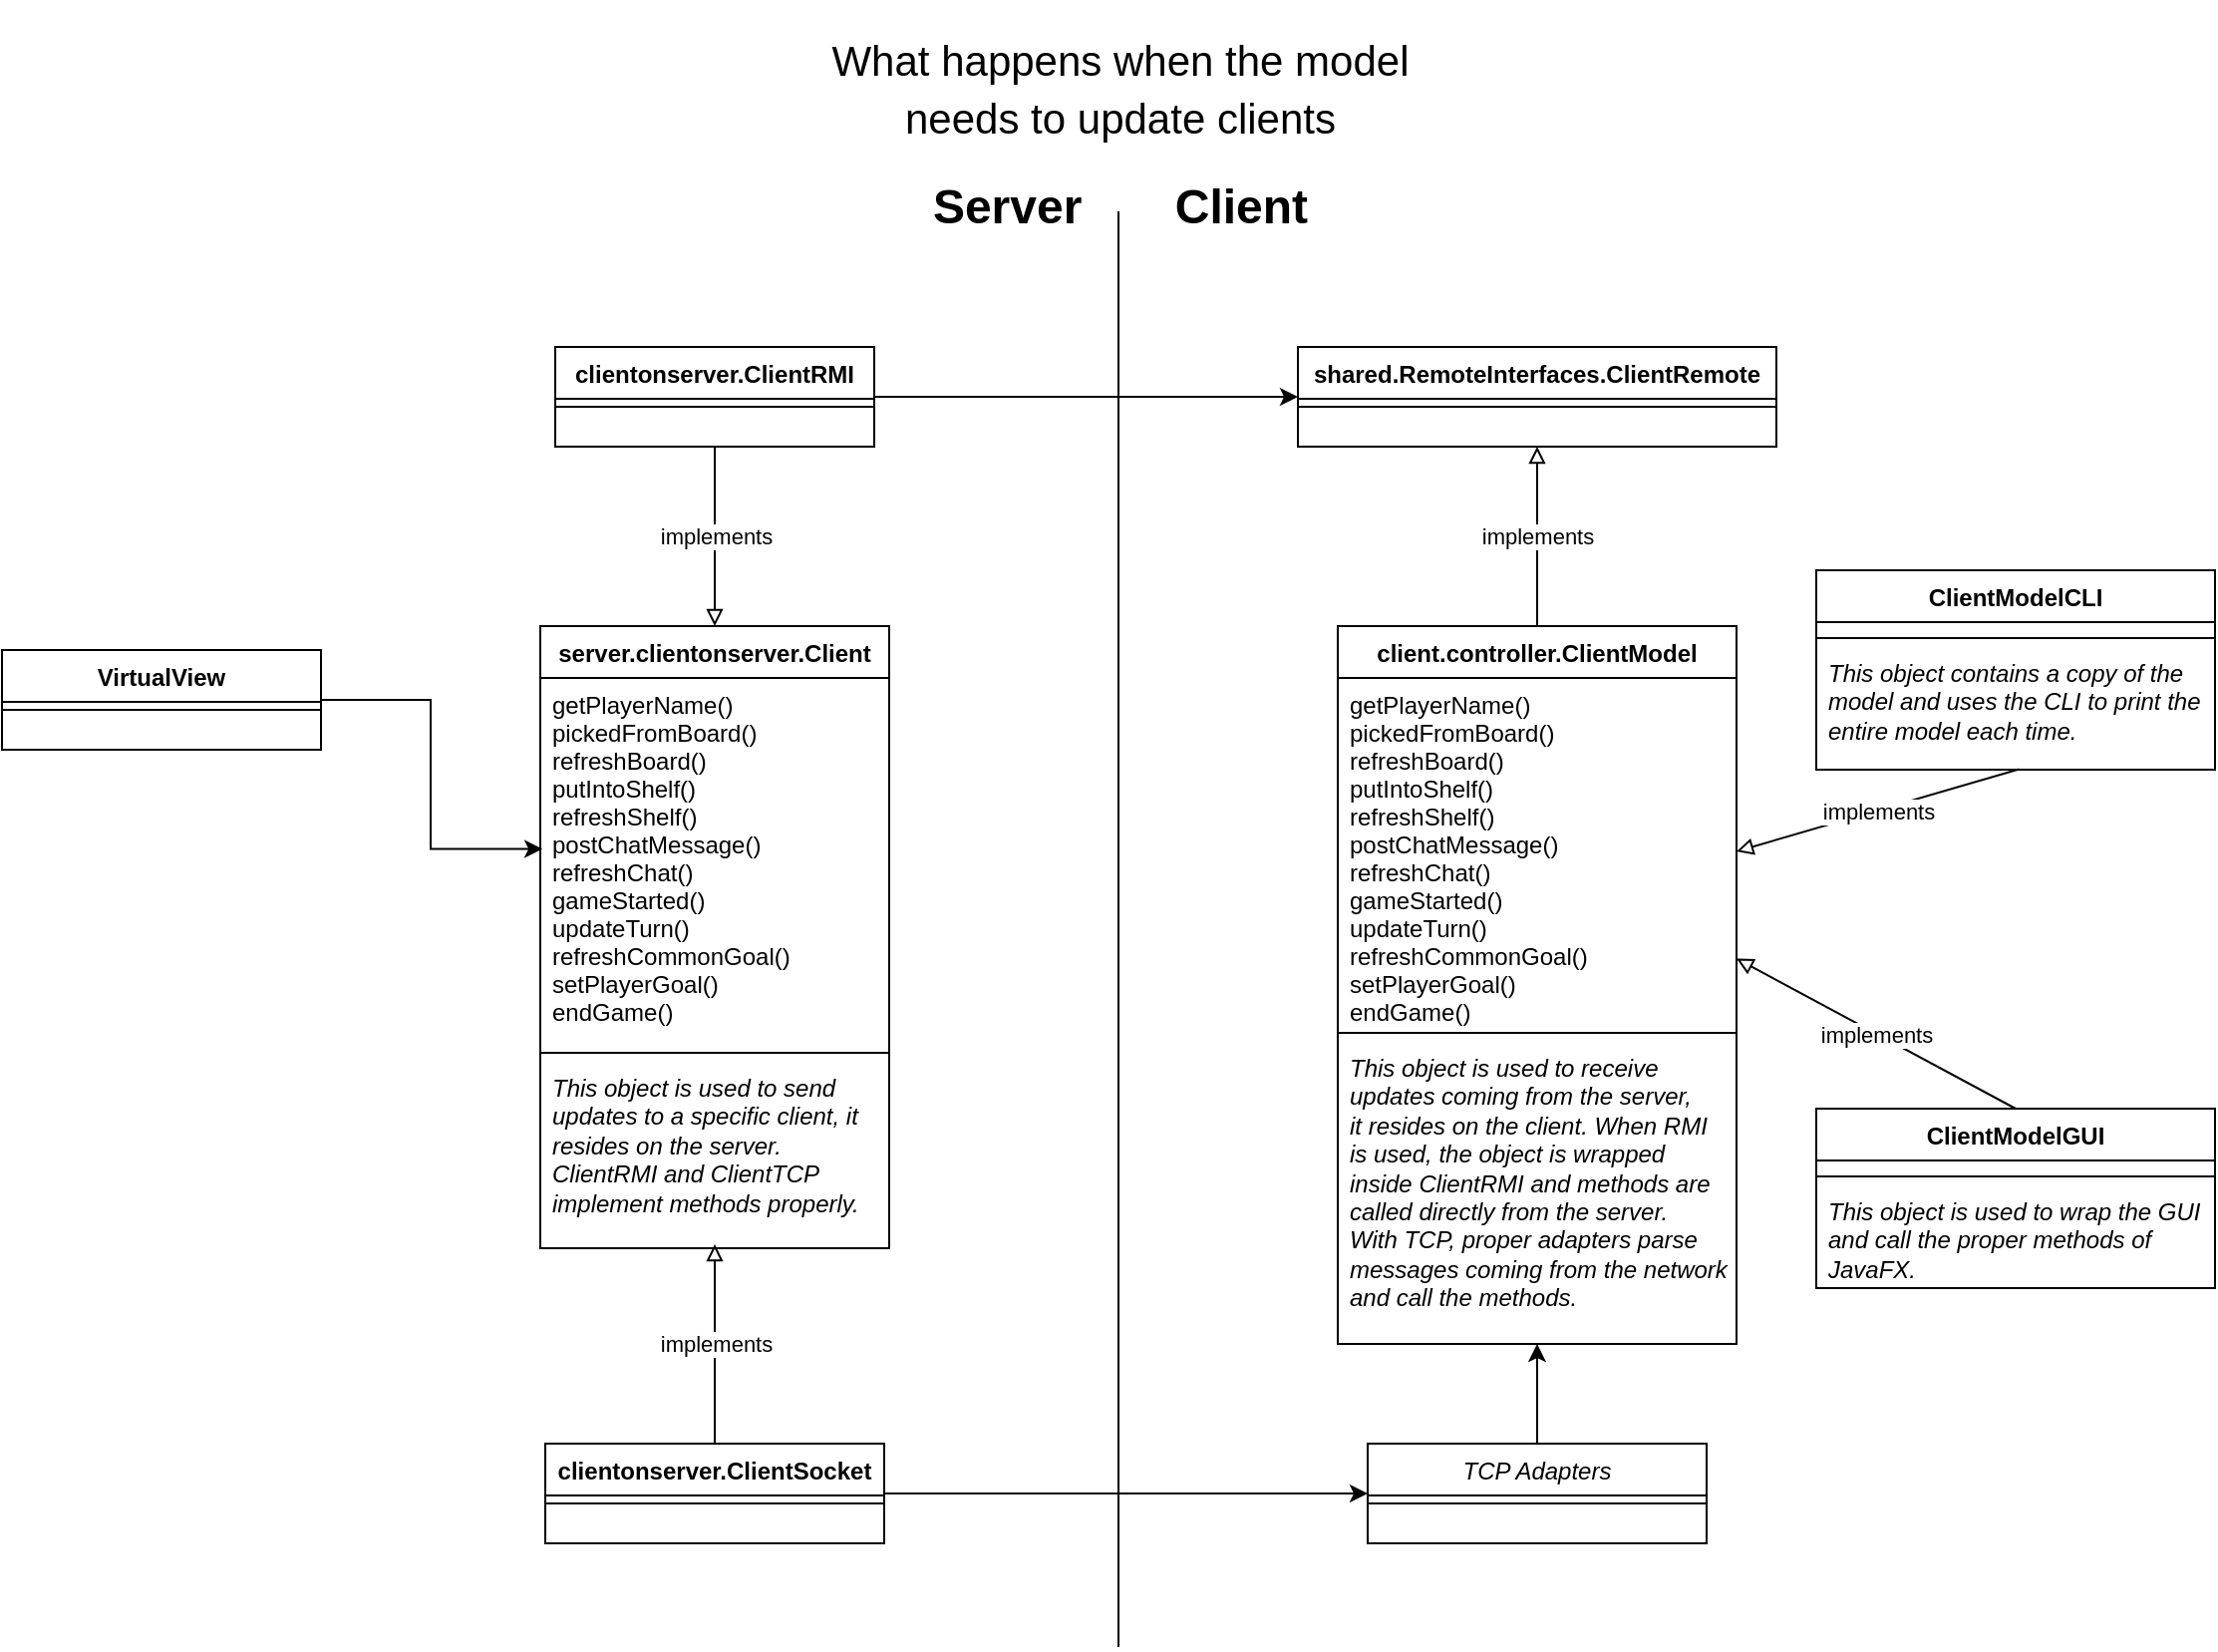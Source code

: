 <mxfile version="21.2.8" type="device">
  <diagram id="C5RBs43oDa-KdzZeNtuy" name="Page-1">
    <mxGraphModel dx="1418" dy="1647" grid="1" gridSize="10" guides="1" tooltips="1" connect="1" arrows="1" fold="1" page="1" pageScale="1" pageWidth="1169" pageHeight="827" math="0" shadow="0">
      <root>
        <mxCell id="WIyWlLk6GJQsqaUBKTNV-0" />
        <mxCell id="WIyWlLk6GJQsqaUBKTNV-1" parent="WIyWlLk6GJQsqaUBKTNV-0" />
        <mxCell id="zkfFHV4jXpPFQw0GAbJ--0" value="server.clientonserver.Client" style="swimlane;fontStyle=1;align=center;verticalAlign=top;childLayout=stackLayout;horizontal=1;startSize=26;horizontalStack=0;resizeParent=1;resizeLast=0;collapsible=1;marginBottom=0;rounded=0;shadow=0;strokeWidth=1;" parent="WIyWlLk6GJQsqaUBKTNV-1" vertex="1">
          <mxGeometry x="310" y="308" width="175" height="312" as="geometry">
            <mxRectangle x="230" y="140" width="160" height="26" as="alternateBounds" />
          </mxGeometry>
        </mxCell>
        <mxCell id="zkfFHV4jXpPFQw0GAbJ--1" value="getPlayerName() &#xa;pickedFromBoard()&#xa;refreshBoard() &#xa;putIntoShelf()&#xa;refreshShelf() &#xa;postChatMessage()&#xa;refreshChat()&#xa;gameStarted()&#xa;updateTurn()&#xa;refreshCommonGoal()&#xa;setPlayerGoal()&#xa;endGame()" style="text;align=left;verticalAlign=top;spacingLeft=4;spacingRight=4;overflow=hidden;rotatable=0;points=[[0,0.5],[1,0.5]];portConstraint=eastwest;" parent="zkfFHV4jXpPFQw0GAbJ--0" vertex="1">
          <mxGeometry y="26" width="175" height="184" as="geometry" />
        </mxCell>
        <mxCell id="zkfFHV4jXpPFQw0GAbJ--4" value="" style="line;html=1;strokeWidth=1;align=left;verticalAlign=middle;spacingTop=-1;spacingLeft=3;spacingRight=3;rotatable=0;labelPosition=right;points=[];portConstraint=eastwest;" parent="zkfFHV4jXpPFQw0GAbJ--0" vertex="1">
          <mxGeometry y="210" width="175" height="8" as="geometry" />
        </mxCell>
        <mxCell id="zkfFHV4jXpPFQw0GAbJ--5" value="This object is used to send updates to a specific client, it resides on the server. ClientRMI and ClientTCP implement methods properly.&#xa;" style="text;align=left;verticalAlign=top;spacingLeft=4;spacingRight=4;overflow=hidden;rotatable=0;points=[[0,0.5],[1,0.5]];portConstraint=eastwest;horizontal=1;whiteSpace=wrap;fontStyle=2" parent="zkfFHV4jXpPFQw0GAbJ--0" vertex="1">
          <mxGeometry y="218" width="175" height="92" as="geometry" />
        </mxCell>
        <mxCell id="op4pJWw0-yYeCLesw7dR-0" value="" style="endArrow=none;html=1;rounded=0;" parent="WIyWlLk6GJQsqaUBKTNV-1" edge="1">
          <mxGeometry width="50" height="50" relative="1" as="geometry">
            <mxPoint x="600" y="820" as="sourcePoint" />
            <mxPoint x="600" y="100" as="targetPoint" />
          </mxGeometry>
        </mxCell>
        <mxCell id="op4pJWw0-yYeCLesw7dR-1" value="&lt;h1 align=&quot;center&quot;&gt;&lt;span style=&quot;font-weight: normal;&quot;&gt;&lt;font style=&quot;font-size: 21px;&quot;&gt;What happens when the model needs to update clients&lt;/font&gt;&lt;/span&gt;&lt;br&gt;&lt;/h1&gt;&lt;h1 align=&quot;center&quot;&gt;Server &amp;nbsp;&amp;nbsp;&amp;nbsp;&amp;nbsp;&amp;nbsp; Client&lt;br&gt;&lt;/h1&gt;" style="text;html=1;strokeColor=none;fillColor=none;spacing=5;spacingTop=-20;whiteSpace=wrap;overflow=hidden;rounded=0;align=center;" parent="WIyWlLk6GJQsqaUBKTNV-1" vertex="1">
          <mxGeometry x="439" y="4" width="324" height="138" as="geometry" />
        </mxCell>
        <mxCell id="op4pJWw0-yYeCLesw7dR-4" value="clientonserver.ClientRMI" style="swimlane;fontStyle=1;align=center;verticalAlign=top;childLayout=stackLayout;horizontal=1;startSize=26;horizontalStack=0;resizeParent=1;resizeLast=0;collapsible=1;marginBottom=0;rounded=0;shadow=0;strokeWidth=1;" parent="WIyWlLk6GJQsqaUBKTNV-1" vertex="1">
          <mxGeometry x="317.5" y="168" width="160" height="50" as="geometry">
            <mxRectangle x="230" y="140" width="160" height="26" as="alternateBounds" />
          </mxGeometry>
        </mxCell>
        <mxCell id="op4pJWw0-yYeCLesw7dR-6" value="" style="line;html=1;strokeWidth=1;align=left;verticalAlign=middle;spacingTop=-1;spacingLeft=3;spacingRight=3;rotatable=0;labelPosition=right;points=[];portConstraint=eastwest;" parent="op4pJWw0-yYeCLesw7dR-4" vertex="1">
          <mxGeometry y="26" width="160" height="8" as="geometry" />
        </mxCell>
        <mxCell id="op4pJWw0-yYeCLesw7dR-9" value="" style="endArrow=block;html=1;rounded=0;exitX=0.5;exitY=1;exitDx=0;exitDy=0;entryX=0.5;entryY=0;entryDx=0;entryDy=0;endFill=0;" parent="WIyWlLk6GJQsqaUBKTNV-1" source="op4pJWw0-yYeCLesw7dR-4" target="zkfFHV4jXpPFQw0GAbJ--0" edge="1">
          <mxGeometry relative="1" as="geometry">
            <mxPoint x="370" y="318" as="sourcePoint" />
            <mxPoint x="470" y="318" as="targetPoint" />
          </mxGeometry>
        </mxCell>
        <mxCell id="op4pJWw0-yYeCLesw7dR-10" value="implements" style="edgeLabel;resizable=0;html=1;align=center;verticalAlign=middle;" parent="op4pJWw0-yYeCLesw7dR-9" connectable="0" vertex="1">
          <mxGeometry relative="1" as="geometry" />
        </mxCell>
        <mxCell id="op4pJWw0-yYeCLesw7dR-11" value="clientonserver.ClientSocket" style="swimlane;fontStyle=1;align=center;verticalAlign=top;childLayout=stackLayout;horizontal=1;startSize=26;horizontalStack=0;resizeParent=1;resizeLast=0;collapsible=1;marginBottom=0;rounded=0;shadow=0;strokeWidth=1;" parent="WIyWlLk6GJQsqaUBKTNV-1" vertex="1">
          <mxGeometry x="312.5" y="718" width="170" height="50" as="geometry">
            <mxRectangle x="230" y="140" width="160" height="26" as="alternateBounds" />
          </mxGeometry>
        </mxCell>
        <mxCell id="op4pJWw0-yYeCLesw7dR-12" value="" style="line;html=1;strokeWidth=1;align=left;verticalAlign=middle;spacingTop=-1;spacingLeft=3;spacingRight=3;rotatable=0;labelPosition=right;points=[];portConstraint=eastwest;" parent="op4pJWw0-yYeCLesw7dR-11" vertex="1">
          <mxGeometry y="26" width="170" height="8" as="geometry" />
        </mxCell>
        <mxCell id="op4pJWw0-yYeCLesw7dR-13" value="" style="endArrow=block;html=1;rounded=0;exitX=0.5;exitY=0;exitDx=0;exitDy=0;endFill=0;" parent="WIyWlLk6GJQsqaUBKTNV-1" source="op4pJWw0-yYeCLesw7dR-11" target="zkfFHV4jXpPFQw0GAbJ--5" edge="1">
          <mxGeometry relative="1" as="geometry">
            <mxPoint x="230" y="558" as="sourcePoint" />
            <mxPoint x="330" y="558" as="targetPoint" />
          </mxGeometry>
        </mxCell>
        <mxCell id="op4pJWw0-yYeCLesw7dR-14" value="&lt;div&gt;implements&lt;/div&gt;" style="edgeLabel;resizable=0;html=1;align=center;verticalAlign=middle;" parent="op4pJWw0-yYeCLesw7dR-13" connectable="0" vertex="1">
          <mxGeometry relative="1" as="geometry" />
        </mxCell>
        <mxCell id="op4pJWw0-yYeCLesw7dR-15" value="client.controller.ClientModel&#xa;" style="swimlane;fontStyle=1;align=center;verticalAlign=top;childLayout=stackLayout;horizontal=1;startSize=26;horizontalStack=0;resizeParent=1;resizeLast=0;collapsible=1;marginBottom=0;rounded=0;shadow=0;strokeWidth=1;" parent="WIyWlLk6GJQsqaUBKTNV-1" vertex="1">
          <mxGeometry x="710" y="308" width="200" height="360" as="geometry">
            <mxRectangle x="230" y="140" width="160" height="26" as="alternateBounds" />
          </mxGeometry>
        </mxCell>
        <mxCell id="op4pJWw0-yYeCLesw7dR-16" value="getPlayerName() &#xa;pickedFromBoard()&#xa;refreshBoard() &#xa;putIntoShelf()&#xa;refreshShelf() &#xa;postChatMessage()&#xa;refreshChat()&#xa;gameStarted()&#xa;updateTurn()&#xa;refreshCommonGoal()&#xa;setPlayerGoal()&#xa;endGame()" style="text;align=left;verticalAlign=top;spacingLeft=4;spacingRight=4;overflow=hidden;rotatable=0;points=[[0,0.5],[1,0.5]];portConstraint=eastwest;" parent="op4pJWw0-yYeCLesw7dR-15" vertex="1">
          <mxGeometry y="26" width="200" height="174" as="geometry" />
        </mxCell>
        <mxCell id="op4pJWw0-yYeCLesw7dR-17" value="" style="line;html=1;strokeWidth=1;align=left;verticalAlign=middle;spacingTop=-1;spacingLeft=3;spacingRight=3;rotatable=0;labelPosition=right;points=[];portConstraint=eastwest;" parent="op4pJWw0-yYeCLesw7dR-15" vertex="1">
          <mxGeometry y="200" width="200" height="8" as="geometry" />
        </mxCell>
        <mxCell id="op4pJWw0-yYeCLesw7dR-18" value="This object is used to receive updates coming from the server,&#xa;it resides on the client. When RMI is used, the object is wrapped inside ClientRMI and methods are called directly from the server.&#xa;With TCP, proper adapters parse messages coming from the network and call the methods.&#xa;" style="text;align=left;verticalAlign=top;spacingLeft=4;spacingRight=4;overflow=hidden;rotatable=0;points=[[0,0.5],[1,0.5]];portConstraint=eastwest;horizontal=1;whiteSpace=wrap;fontStyle=2" parent="op4pJWw0-yYeCLesw7dR-15" vertex="1">
          <mxGeometry y="208" width="200" height="142" as="geometry" />
        </mxCell>
        <mxCell id="op4pJWw0-yYeCLesw7dR-19" value="shared.RemoteInterfaces.ClientRemote" style="swimlane;fontStyle=1;align=center;verticalAlign=top;childLayout=stackLayout;horizontal=1;startSize=26;horizontalStack=0;resizeParent=1;resizeLast=0;collapsible=1;marginBottom=0;rounded=0;shadow=0;strokeWidth=1;" parent="WIyWlLk6GJQsqaUBKTNV-1" vertex="1">
          <mxGeometry x="690" y="168" width="240" height="50" as="geometry">
            <mxRectangle x="230" y="140" width="160" height="26" as="alternateBounds" />
          </mxGeometry>
        </mxCell>
        <mxCell id="op4pJWw0-yYeCLesw7dR-20" value="" style="line;html=1;strokeWidth=1;align=left;verticalAlign=middle;spacingTop=-1;spacingLeft=3;spacingRight=3;rotatable=0;labelPosition=right;points=[];portConstraint=eastwest;" parent="op4pJWw0-yYeCLesw7dR-19" vertex="1">
          <mxGeometry y="26" width="240" height="8" as="geometry" />
        </mxCell>
        <mxCell id="op4pJWw0-yYeCLesw7dR-21" value="" style="endArrow=classic;html=1;rounded=0;exitX=1;exitY=0.5;exitDx=0;exitDy=0;entryX=0;entryY=0.5;entryDx=0;entryDy=0;" parent="WIyWlLk6GJQsqaUBKTNV-1" source="op4pJWw0-yYeCLesw7dR-4" target="op4pJWw0-yYeCLesw7dR-19" edge="1">
          <mxGeometry width="50" height="50" relative="1" as="geometry">
            <mxPoint x="610" y="390" as="sourcePoint" />
            <mxPoint x="660" y="340" as="targetPoint" />
          </mxGeometry>
        </mxCell>
        <mxCell id="op4pJWw0-yYeCLesw7dR-23" value="" style="endArrow=block;html=1;rounded=0;exitX=0.5;exitY=0;exitDx=0;exitDy=0;entryX=0.5;entryY=1;entryDx=0;entryDy=0;endFill=0;" parent="WIyWlLk6GJQsqaUBKTNV-1" source="op4pJWw0-yYeCLesw7dR-15" target="op4pJWw0-yYeCLesw7dR-19" edge="1">
          <mxGeometry relative="1" as="geometry">
            <mxPoint x="990" y="218" as="sourcePoint" />
            <mxPoint x="990" y="308" as="targetPoint" />
          </mxGeometry>
        </mxCell>
        <mxCell id="op4pJWw0-yYeCLesw7dR-24" value="implements" style="edgeLabel;resizable=0;html=1;align=center;verticalAlign=middle;" parent="op4pJWw0-yYeCLesw7dR-23" connectable="0" vertex="1">
          <mxGeometry relative="1" as="geometry" />
        </mxCell>
        <mxCell id="op4pJWw0-yYeCLesw7dR-28" style="edgeStyle=orthogonalEdgeStyle;rounded=0;orthogonalLoop=1;jettySize=auto;html=1;exitX=1;exitY=0.5;exitDx=0;exitDy=0;entryX=0.006;entryY=0.466;entryDx=0;entryDy=0;entryPerimeter=0;" parent="WIyWlLk6GJQsqaUBKTNV-1" source="op4pJWw0-yYeCLesw7dR-25" target="zkfFHV4jXpPFQw0GAbJ--1" edge="1">
          <mxGeometry relative="1" as="geometry" />
        </mxCell>
        <mxCell id="op4pJWw0-yYeCLesw7dR-25" value="VirtualView" style="swimlane;fontStyle=1;align=center;verticalAlign=top;childLayout=stackLayout;horizontal=1;startSize=26;horizontalStack=0;resizeParent=1;resizeLast=0;collapsible=1;marginBottom=0;rounded=0;shadow=0;strokeWidth=1;" parent="WIyWlLk6GJQsqaUBKTNV-1" vertex="1">
          <mxGeometry x="40" y="320" width="160" height="50" as="geometry">
            <mxRectangle x="230" y="140" width="160" height="26" as="alternateBounds" />
          </mxGeometry>
        </mxCell>
        <mxCell id="op4pJWw0-yYeCLesw7dR-26" value="" style="line;html=1;strokeWidth=1;align=left;verticalAlign=middle;spacingTop=-1;spacingLeft=3;spacingRight=3;rotatable=0;labelPosition=right;points=[];portConstraint=eastwest;" parent="op4pJWw0-yYeCLesw7dR-25" vertex="1">
          <mxGeometry y="26" width="160" height="8" as="geometry" />
        </mxCell>
        <mxCell id="op4pJWw0-yYeCLesw7dR-29" value="TCP Adapters" style="swimlane;fontStyle=2;align=center;verticalAlign=top;childLayout=stackLayout;horizontal=1;startSize=26;horizontalStack=0;resizeParent=1;resizeLast=0;collapsible=1;marginBottom=0;rounded=0;shadow=0;strokeWidth=1;" parent="WIyWlLk6GJQsqaUBKTNV-1" vertex="1">
          <mxGeometry x="725" y="718" width="170" height="50" as="geometry">
            <mxRectangle x="230" y="140" width="160" height="26" as="alternateBounds" />
          </mxGeometry>
        </mxCell>
        <mxCell id="op4pJWw0-yYeCLesw7dR-30" value="" style="line;html=1;strokeWidth=1;align=left;verticalAlign=middle;spacingTop=-1;spacingLeft=3;spacingRight=3;rotatable=0;labelPosition=right;points=[];portConstraint=eastwest;" parent="op4pJWw0-yYeCLesw7dR-29" vertex="1">
          <mxGeometry y="26" width="170" height="8" as="geometry" />
        </mxCell>
        <mxCell id="op4pJWw0-yYeCLesw7dR-31" value="" style="endArrow=classic;html=1;rounded=0;exitX=0.5;exitY=0;exitDx=0;exitDy=0;entryX=0.5;entryY=1;entryDx=0;entryDy=0;" parent="WIyWlLk6GJQsqaUBKTNV-1" source="op4pJWw0-yYeCLesw7dR-29" target="op4pJWw0-yYeCLesw7dR-15" edge="1">
          <mxGeometry width="50" height="50" relative="1" as="geometry">
            <mxPoint x="520" y="560" as="sourcePoint" />
            <mxPoint x="810" y="650" as="targetPoint" />
          </mxGeometry>
        </mxCell>
        <mxCell id="op4pJWw0-yYeCLesw7dR-32" value="" style="endArrow=classic;html=1;rounded=0;exitX=1;exitY=0.5;exitDx=0;exitDy=0;entryX=0;entryY=0.5;entryDx=0;entryDy=0;" parent="WIyWlLk6GJQsqaUBKTNV-1" source="op4pJWw0-yYeCLesw7dR-11" target="op4pJWw0-yYeCLesw7dR-29" edge="1">
          <mxGeometry width="50" height="50" relative="1" as="geometry">
            <mxPoint x="520" y="560" as="sourcePoint" />
            <mxPoint x="570" y="510" as="targetPoint" />
          </mxGeometry>
        </mxCell>
        <mxCell id="op4pJWw0-yYeCLesw7dR-37" value="ClientModelCLI" style="swimlane;fontStyle=1;align=center;verticalAlign=top;childLayout=stackLayout;horizontal=1;startSize=26;horizontalStack=0;resizeParent=1;resizeLast=0;collapsible=1;marginBottom=0;rounded=0;shadow=0;strokeWidth=1;" parent="WIyWlLk6GJQsqaUBKTNV-1" vertex="1">
          <mxGeometry x="950" y="280" width="200" height="100" as="geometry">
            <mxRectangle x="230" y="140" width="160" height="26" as="alternateBounds" />
          </mxGeometry>
        </mxCell>
        <mxCell id="op4pJWw0-yYeCLesw7dR-38" value="&#xa;" style="text;align=left;verticalAlign=top;spacingLeft=4;spacingRight=4;overflow=hidden;rotatable=0;points=[[0,0.5],[1,0.5]];portConstraint=eastwest;" parent="op4pJWw0-yYeCLesw7dR-37" vertex="1">
          <mxGeometry y="26" width="200" height="4" as="geometry" />
        </mxCell>
        <mxCell id="op4pJWw0-yYeCLesw7dR-39" value="" style="line;html=1;strokeWidth=1;align=left;verticalAlign=middle;spacingTop=-1;spacingLeft=3;spacingRight=3;rotatable=0;labelPosition=right;points=[];portConstraint=eastwest;" parent="op4pJWw0-yYeCLesw7dR-37" vertex="1">
          <mxGeometry y="30" width="200" height="8" as="geometry" />
        </mxCell>
        <mxCell id="op4pJWw0-yYeCLesw7dR-40" value="This object contains a copy of the model and uses the CLI to print the entire model each time." style="text;align=left;verticalAlign=top;spacingLeft=4;spacingRight=4;overflow=hidden;rotatable=0;points=[[0,0.5],[1,0.5]];portConstraint=eastwest;horizontal=1;whiteSpace=wrap;fontStyle=2" parent="op4pJWw0-yYeCLesw7dR-37" vertex="1">
          <mxGeometry y="38" width="200" height="62" as="geometry" />
        </mxCell>
        <mxCell id="op4pJWw0-yYeCLesw7dR-42" value="" style="endArrow=block;html=1;rounded=0;exitX=0.509;exitY=0.996;exitDx=0;exitDy=0;exitPerimeter=0;entryX=1;entryY=0.5;entryDx=0;entryDy=0;endFill=0;" parent="WIyWlLk6GJQsqaUBKTNV-1" source="op4pJWw0-yYeCLesw7dR-40" target="op4pJWw0-yYeCLesw7dR-16" edge="1">
          <mxGeometry relative="1" as="geometry">
            <mxPoint x="1070" y="420" as="sourcePoint" />
            <mxPoint x="780" y="460" as="targetPoint" />
          </mxGeometry>
        </mxCell>
        <mxCell id="op4pJWw0-yYeCLesw7dR-43" value="implements" style="edgeLabel;resizable=0;html=1;align=center;verticalAlign=middle;" parent="op4pJWw0-yYeCLesw7dR-42" connectable="0" vertex="1">
          <mxGeometry relative="1" as="geometry" />
        </mxCell>
        <mxCell id="op4pJWw0-yYeCLesw7dR-44" value="ClientModelGUI" style="swimlane;fontStyle=1;align=center;verticalAlign=top;childLayout=stackLayout;horizontal=1;startSize=26;horizontalStack=0;resizeParent=1;resizeLast=0;collapsible=1;marginBottom=0;rounded=0;shadow=0;strokeWidth=1;" parent="WIyWlLk6GJQsqaUBKTNV-1" vertex="1">
          <mxGeometry x="950" y="550" width="200" height="90" as="geometry">
            <mxRectangle x="230" y="140" width="160" height="26" as="alternateBounds" />
          </mxGeometry>
        </mxCell>
        <mxCell id="op4pJWw0-yYeCLesw7dR-45" value="&#xa;" style="text;align=left;verticalAlign=top;spacingLeft=4;spacingRight=4;overflow=hidden;rotatable=0;points=[[0,0.5],[1,0.5]];portConstraint=eastwest;" parent="op4pJWw0-yYeCLesw7dR-44" vertex="1">
          <mxGeometry y="26" width="200" height="4" as="geometry" />
        </mxCell>
        <mxCell id="op4pJWw0-yYeCLesw7dR-46" value="" style="line;html=1;strokeWidth=1;align=left;verticalAlign=middle;spacingTop=-1;spacingLeft=3;spacingRight=3;rotatable=0;labelPosition=right;points=[];portConstraint=eastwest;" parent="op4pJWw0-yYeCLesw7dR-44" vertex="1">
          <mxGeometry y="30" width="200" height="8" as="geometry" />
        </mxCell>
        <mxCell id="op4pJWw0-yYeCLesw7dR-47" value="This object is used to wrap the GUI and call the proper methods of JavaFX.&#xa;" style="text;align=left;verticalAlign=top;spacingLeft=4;spacingRight=4;overflow=hidden;rotatable=0;points=[[0,0.5],[1,0.5]];portConstraint=eastwest;horizontal=1;whiteSpace=wrap;fontStyle=2" parent="op4pJWw0-yYeCLesw7dR-44" vertex="1">
          <mxGeometry y="38" width="200" height="52" as="geometry" />
        </mxCell>
        <mxCell id="op4pJWw0-yYeCLesw7dR-48" value="" style="endArrow=block;html=1;rounded=0;exitX=0.5;exitY=0;exitDx=0;exitDy=0;endFill=0;" parent="WIyWlLk6GJQsqaUBKTNV-1" source="op4pJWw0-yYeCLesw7dR-44" target="op4pJWw0-yYeCLesw7dR-16" edge="1">
          <mxGeometry relative="1" as="geometry">
            <mxPoint x="1070" y="600" as="sourcePoint" />
            <mxPoint x="910" y="591" as="targetPoint" />
          </mxGeometry>
        </mxCell>
        <mxCell id="op4pJWw0-yYeCLesw7dR-49" value="implements" style="edgeLabel;resizable=0;html=1;align=center;verticalAlign=middle;" parent="op4pJWw0-yYeCLesw7dR-48" connectable="0" vertex="1">
          <mxGeometry relative="1" as="geometry" />
        </mxCell>
      </root>
    </mxGraphModel>
  </diagram>
</mxfile>
